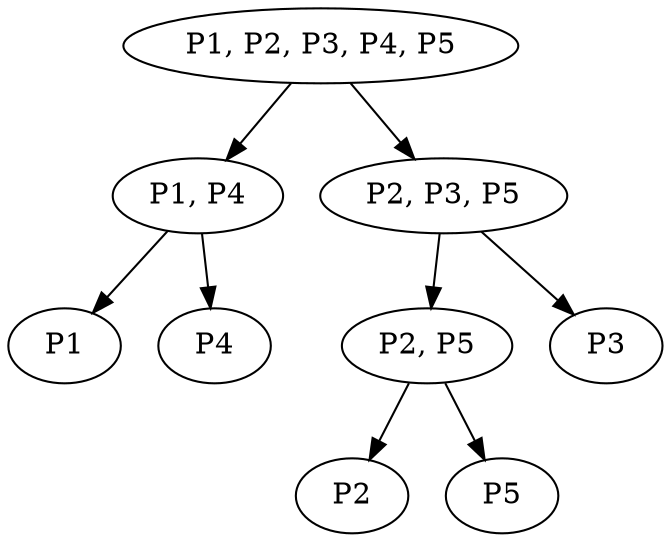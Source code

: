 digraph {
0 [label="P1, P2, P3, P4, P5"]
0 -> 1
1 [label="P1, P4"]
1 -> 2
2 [label="P1"]
1 -> 3
3 [label="P4"]
0 -> 4
4 [label="P2, P3, P5"]
4 -> 5
5 [label="P2, P5"]
5 -> 6
6 [label="P2"]
5 -> 7
7 [label="P5"]
4 -> 8
8 [label="P3"]
}